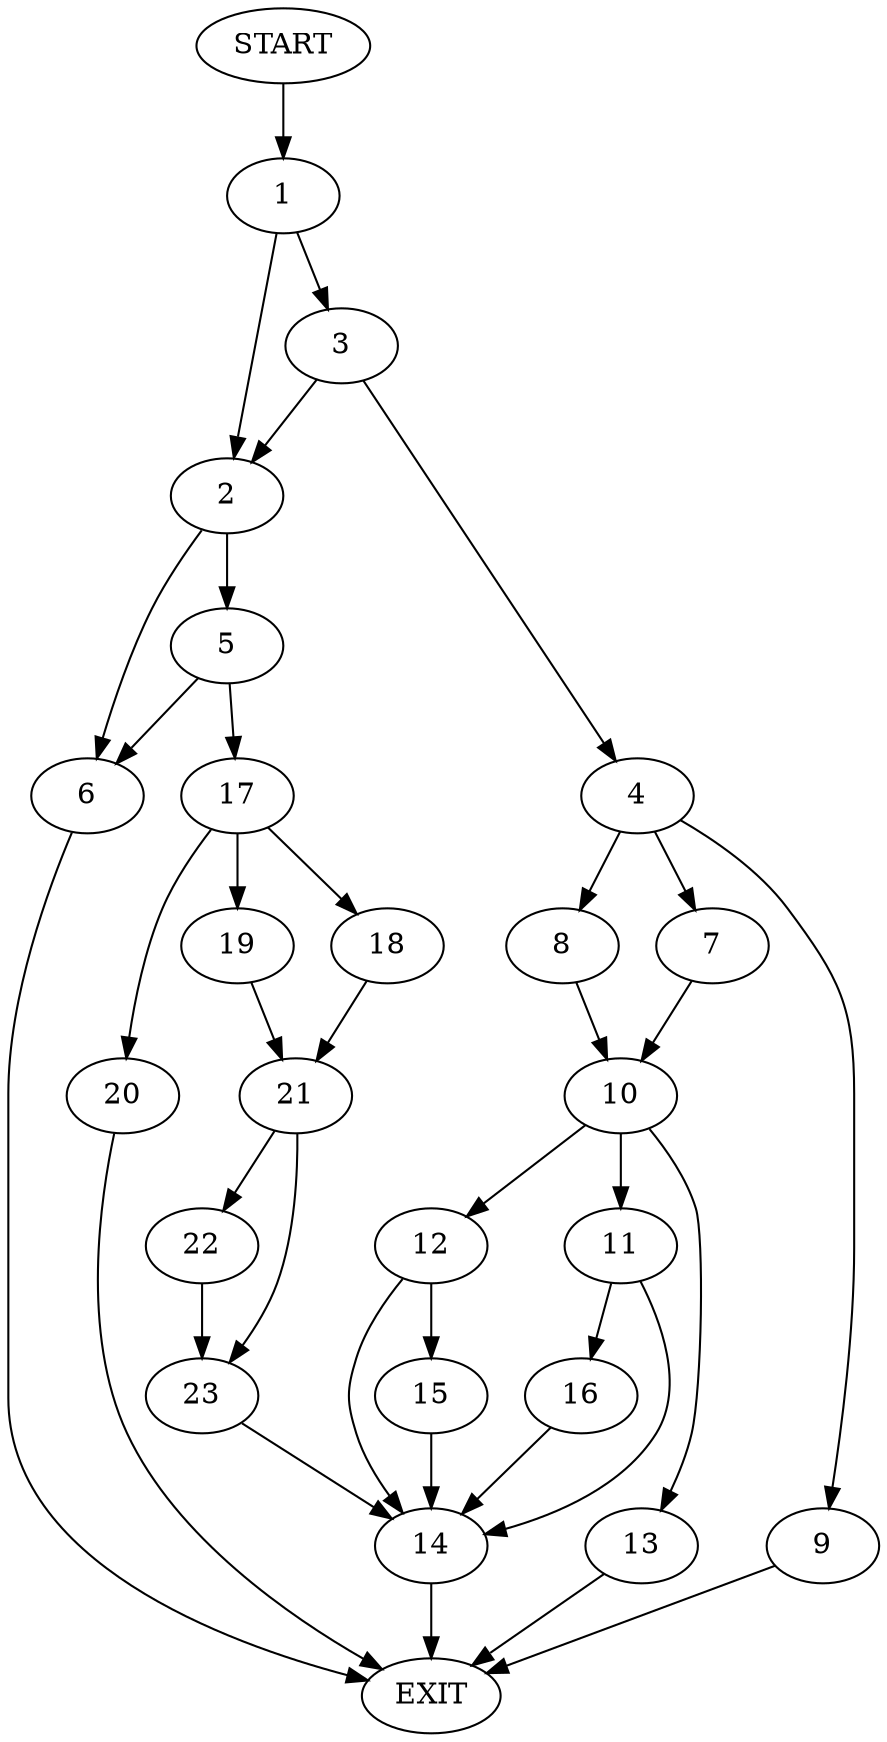 digraph {
0 [label="START"];
1;
2;
3;
4;
5;
6;
7;
8;
9;
10;
11;
12;
13;
14;
15;
16;
17;
18;
19;
20;
21;
22;
23;
24 [label="EXIT"];
0 -> 1;
1 -> 2;
1 -> 3;
3 -> 2;
3 -> 4;
2 -> 5;
2 -> 6;
4 -> 7;
4 -> 8;
4 -> 9;
7 -> 10;
9 -> 24;
8 -> 10;
10 -> 11;
10 -> 12;
10 -> 13;
12 -> 14;
12 -> 15;
13 -> 24;
11 -> 16;
11 -> 14;
16 -> 14;
14 -> 24;
15 -> 14;
5 -> 6;
5 -> 17;
6 -> 24;
17 -> 18;
17 -> 19;
17 -> 20;
18 -> 21;
20 -> 24;
19 -> 21;
21 -> 22;
21 -> 23;
23 -> 14;
22 -> 23;
}